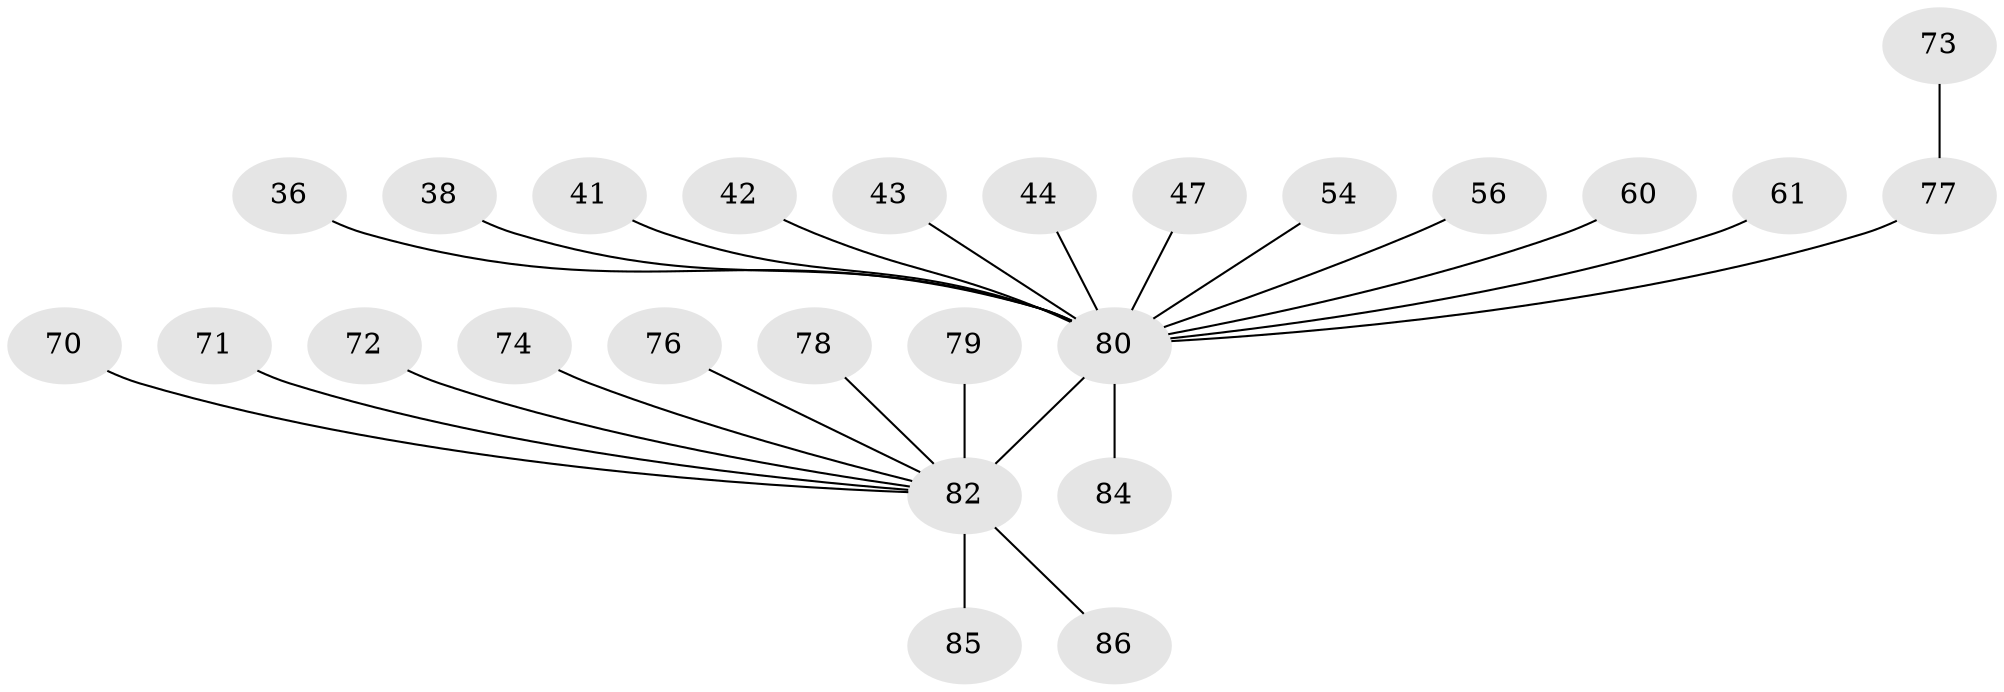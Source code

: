 // original degree distribution, {23: 0.011627906976744186, 6: 0.046511627906976744, 14: 0.011627906976744186, 1: 0.5930232558139535, 2: 0.2558139534883721, 11: 0.023255813953488372, 4: 0.011627906976744186, 3: 0.03488372093023256, 5: 0.011627906976744186}
// Generated by graph-tools (version 1.1) at 2025/50/03/04/25 21:50:40]
// undirected, 25 vertices, 24 edges
graph export_dot {
graph [start="1"]
  node [color=gray90,style=filled];
  36;
  38;
  41;
  42;
  43;
  44;
  47;
  54;
  56 [super="+16"];
  60 [super="+45"];
  61;
  70;
  71 [super="+27"];
  72;
  73 [super="+51"];
  74 [super="+68"];
  76 [super="+57"];
  77 [super="+11"];
  78;
  79;
  80 [super="+10+24+29+32+33+34"];
  82 [super="+75+64+25+49+53+59+63+66+67+69"];
  84;
  85 [super="+83"];
  86;
  36 -- 80;
  38 -- 80;
  41 -- 80;
  42 -- 80;
  43 -- 80 [weight=2];
  44 -- 80;
  47 -- 80;
  54 -- 80;
  56 -- 80 [weight=2];
  60 -- 80;
  61 -- 80;
  70 -- 82;
  71 -- 82;
  72 -- 82;
  73 -- 77 [weight=2];
  74 -- 82;
  76 -- 82;
  77 -- 80;
  78 -- 82;
  79 -- 82;
  80 -- 82 [weight=7];
  80 -- 84 [weight=2];
  82 -- 86;
  82 -- 85 [weight=2];
}
